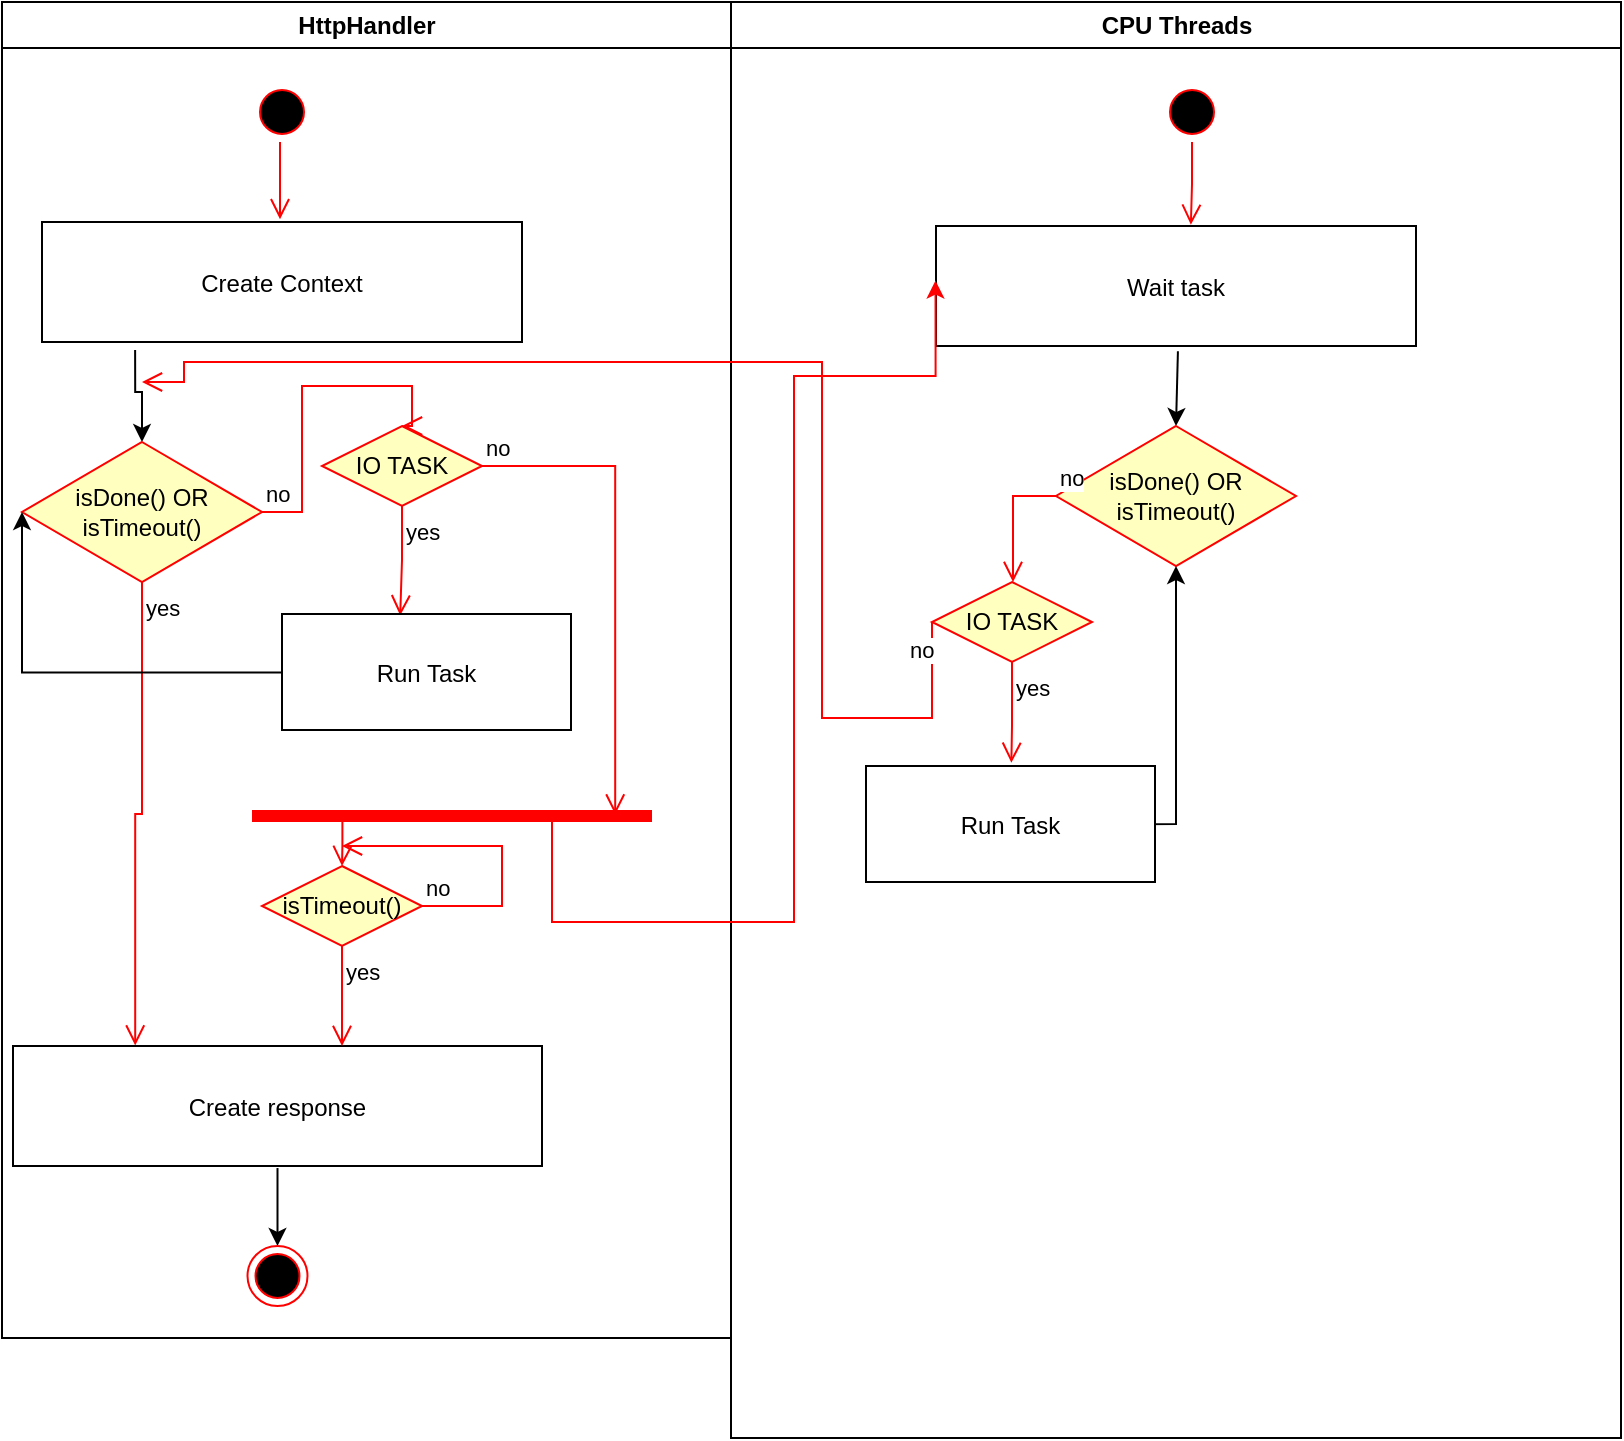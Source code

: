 <mxfile version="21.1.2" type="device">
  <diagram name="Page-1" id="e7e014a7-5840-1c2e-5031-d8a46d1fe8dd">
    <mxGraphModel dx="781" dy="515" grid="1" gridSize="10" guides="1" tooltips="1" connect="1" arrows="1" fold="1" page="1" pageScale="1" pageWidth="1169" pageHeight="826" background="none" math="0" shadow="0">
      <root>
        <mxCell id="0" />
        <mxCell id="1" parent="0" />
        <mxCell id="2" value="HttpHandler" style="swimlane;whiteSpace=wrap" parent="1" vertex="1">
          <mxGeometry x="80" y="80" width="364.5" height="668" as="geometry" />
        </mxCell>
        <mxCell id="5" value="" style="ellipse;shape=startState;fillColor=#000000;strokeColor=#ff0000;" parent="2" vertex="1">
          <mxGeometry x="125" y="40" width="30" height="30" as="geometry" />
        </mxCell>
        <mxCell id="6" value="" style="edgeStyle=elbowEdgeStyle;elbow=horizontal;verticalAlign=bottom;endArrow=open;endSize=8;strokeColor=#FF0000;endFill=1;rounded=0;entryX=0.496;entryY=-0.023;entryDx=0;entryDy=0;entryPerimeter=0;" parent="2" source="5" target="7" edge="1">
          <mxGeometry x="100" y="40" as="geometry">
            <mxPoint x="115" y="110" as="targetPoint" />
          </mxGeometry>
        </mxCell>
        <mxCell id="yyhb0AIfwNdTaXghUjok-13" style="edgeStyle=orthogonalEdgeStyle;rounded=0;orthogonalLoop=1;jettySize=auto;html=1;entryX=0.5;entryY=0;entryDx=0;entryDy=0;exitX=0.194;exitY=1.067;exitDx=0;exitDy=0;exitPerimeter=0;" edge="1" parent="2" source="7" target="yyhb0AIfwNdTaXghUjok-10">
          <mxGeometry relative="1" as="geometry">
            <mxPoint x="145.5" y="192" as="sourcePoint" />
          </mxGeometry>
        </mxCell>
        <mxCell id="7" value="Create Context" style="" parent="2" vertex="1">
          <mxGeometry x="20" y="110" width="240" height="60" as="geometry" />
        </mxCell>
        <mxCell id="yyhb0AIfwNdTaXghUjok-10" value="isDone() OR isTimeout()&lt;br&gt;" style="rhombus;whiteSpace=wrap;html=1;fontColor=#000000;fillColor=#ffffc0;strokeColor=#ff0000;" vertex="1" parent="2">
          <mxGeometry x="10" y="220" width="120" height="70" as="geometry" />
        </mxCell>
        <mxCell id="yyhb0AIfwNdTaXghUjok-11" value="no" style="edgeStyle=orthogonalEdgeStyle;html=1;align=left;verticalAlign=bottom;endArrow=open;endSize=8;strokeColor=#ff0000;rounded=0;entryX=0.5;entryY=0;entryDx=0;entryDy=0;exitX=1;exitY=0.5;exitDx=0;exitDy=0;" edge="1" source="yyhb0AIfwNdTaXghUjok-10" parent="2" target="yyhb0AIfwNdTaXghUjok-17">
          <mxGeometry x="-1" relative="1" as="geometry">
            <mxPoint x="215.5" y="232" as="targetPoint" />
            <Array as="points">
              <mxPoint x="150" y="255" />
              <mxPoint x="150" y="192" />
              <mxPoint x="205" y="192" />
              <mxPoint x="205" y="212" />
            </Array>
          </mxGeometry>
        </mxCell>
        <mxCell id="yyhb0AIfwNdTaXghUjok-12" value="yes" style="edgeStyle=orthogonalEdgeStyle;html=1;align=left;verticalAlign=top;endArrow=open;endSize=8;strokeColor=#ff0000;rounded=0;entryX=0.231;entryY=-0.004;entryDx=0;entryDy=0;entryPerimeter=0;" edge="1" source="yyhb0AIfwNdTaXghUjok-10" parent="2" target="yyhb0AIfwNdTaXghUjok-14">
          <mxGeometry x="-1" relative="1" as="geometry">
            <mxPoint x="75.5" y="312" as="targetPoint" />
          </mxGeometry>
        </mxCell>
        <mxCell id="yyhb0AIfwNdTaXghUjok-16" style="edgeStyle=orthogonalEdgeStyle;rounded=0;orthogonalLoop=1;jettySize=auto;html=1;entryX=0.5;entryY=0;entryDx=0;entryDy=0;exitX=0.5;exitY=1.017;exitDx=0;exitDy=0;exitPerimeter=0;" edge="1" parent="2" source="yyhb0AIfwNdTaXghUjok-14" target="yyhb0AIfwNdTaXghUjok-15">
          <mxGeometry relative="1" as="geometry" />
        </mxCell>
        <mxCell id="yyhb0AIfwNdTaXghUjok-14" value="Create response" style="" vertex="1" parent="2">
          <mxGeometry x="5.5" y="522" width="264.5" height="60" as="geometry" />
        </mxCell>
        <mxCell id="yyhb0AIfwNdTaXghUjok-15" value="" style="ellipse;html=1;shape=endState;fillColor=#000000;strokeColor=#ff0000;" vertex="1" parent="2">
          <mxGeometry x="122.75" y="622" width="30" height="30" as="geometry" />
        </mxCell>
        <mxCell id="yyhb0AIfwNdTaXghUjok-17" value="IO TASK" style="rhombus;whiteSpace=wrap;html=1;fontColor=#000000;fillColor=#ffffc0;strokeColor=#ff0000;" vertex="1" parent="2">
          <mxGeometry x="160" y="212" width="80" height="40" as="geometry" />
        </mxCell>
        <mxCell id="yyhb0AIfwNdTaXghUjok-18" value="no" style="edgeStyle=orthogonalEdgeStyle;html=1;align=left;verticalAlign=bottom;endArrow=open;endSize=8;strokeColor=#ff0000;rounded=0;entryX=0.908;entryY=0.427;entryDx=0;entryDy=0;entryPerimeter=0;" edge="1" source="yyhb0AIfwNdTaXghUjok-17" parent="2" target="yyhb0AIfwNdTaXghUjok-45">
          <mxGeometry x="-1" relative="1" as="geometry">
            <mxPoint x="305" y="272" as="targetPoint" />
            <Array as="points">
              <mxPoint x="307" y="232" />
            </Array>
          </mxGeometry>
        </mxCell>
        <mxCell id="yyhb0AIfwNdTaXghUjok-19" value="yes" style="edgeStyle=orthogonalEdgeStyle;html=1;align=left;verticalAlign=top;endArrow=open;endSize=8;strokeColor=#ff0000;rounded=0;entryX=0.409;entryY=0.013;entryDx=0;entryDy=0;entryPerimeter=0;" edge="1" source="yyhb0AIfwNdTaXghUjok-17" parent="2" target="yyhb0AIfwNdTaXghUjok-20">
          <mxGeometry x="-1" relative="1" as="geometry">
            <mxPoint x="165" y="352" as="targetPoint" />
          </mxGeometry>
        </mxCell>
        <mxCell id="yyhb0AIfwNdTaXghUjok-20" value="Run Task" style="" vertex="1" parent="2">
          <mxGeometry x="140" y="306" width="144.5" height="58" as="geometry" />
        </mxCell>
        <mxCell id="yyhb0AIfwNdTaXghUjok-21" style="edgeStyle=orthogonalEdgeStyle;rounded=0;orthogonalLoop=1;jettySize=auto;html=1;entryX=0;entryY=0.5;entryDx=0;entryDy=0;exitX=-0.002;exitY=0.505;exitDx=0;exitDy=0;exitPerimeter=0;" edge="1" parent="2" source="yyhb0AIfwNdTaXghUjok-20" target="yyhb0AIfwNdTaXghUjok-10">
          <mxGeometry relative="1" as="geometry">
            <Array as="points">
              <mxPoint x="10" y="335" />
            </Array>
          </mxGeometry>
        </mxCell>
        <mxCell id="yyhb0AIfwNdTaXghUjok-45" value="" style="shape=line;html=1;strokeWidth=6;strokeColor=#ff0000;" vertex="1" parent="2">
          <mxGeometry x="125" y="402" width="200" height="10" as="geometry" />
        </mxCell>
        <mxCell id="yyhb0AIfwNdTaXghUjok-46" value="" style="edgeStyle=orthogonalEdgeStyle;html=1;verticalAlign=bottom;endArrow=open;endSize=8;strokeColor=#ff0000;rounded=0;entryX=0.5;entryY=0;entryDx=0;entryDy=0;exitX=0.226;exitY=0.508;exitDx=0;exitDy=0;exitPerimeter=0;" edge="1" source="yyhb0AIfwNdTaXghUjok-45" parent="2" target="yyhb0AIfwNdTaXghUjok-47">
          <mxGeometry relative="1" as="geometry">
            <mxPoint x="225" y="482" as="targetPoint" />
          </mxGeometry>
        </mxCell>
        <mxCell id="yyhb0AIfwNdTaXghUjok-47" value="isTimeout()" style="rhombus;whiteSpace=wrap;html=1;fontColor=#000000;fillColor=#ffffc0;strokeColor=#ff0000;" vertex="1" parent="2">
          <mxGeometry x="130" y="432" width="80" height="40" as="geometry" />
        </mxCell>
        <mxCell id="yyhb0AIfwNdTaXghUjok-48" value="no" style="edgeStyle=orthogonalEdgeStyle;html=1;align=left;verticalAlign=bottom;endArrow=open;endSize=8;strokeColor=#ff0000;rounded=0;" edge="1" source="yyhb0AIfwNdTaXghUjok-47" parent="2">
          <mxGeometry x="-1" relative="1" as="geometry">
            <mxPoint x="170" y="422" as="targetPoint" />
            <Array as="points">
              <mxPoint x="250" y="422" />
            </Array>
          </mxGeometry>
        </mxCell>
        <mxCell id="yyhb0AIfwNdTaXghUjok-49" value="yes" style="edgeStyle=orthogonalEdgeStyle;html=1;align=left;verticalAlign=top;endArrow=open;endSize=8;strokeColor=#ff0000;rounded=0;" edge="1" source="yyhb0AIfwNdTaXghUjok-47" parent="2">
          <mxGeometry x="-1" relative="1" as="geometry">
            <mxPoint x="170" y="522" as="targetPoint" />
          </mxGeometry>
        </mxCell>
        <mxCell id="3" value="CPU Threads" style="swimlane;whiteSpace=wrap;fillColor=#FFFFFF;" parent="1" vertex="1">
          <mxGeometry x="444.5" y="80" width="445" height="718" as="geometry" />
        </mxCell>
        <mxCell id="yyhb0AIfwNdTaXghUjok-31" value="" style="ellipse;html=1;shape=startState;fillColor=#000000;strokeColor=#ff0000;" vertex="1" parent="3">
          <mxGeometry x="215.5" y="40" width="30" height="30" as="geometry" />
        </mxCell>
        <mxCell id="yyhb0AIfwNdTaXghUjok-32" value="" style="edgeStyle=orthogonalEdgeStyle;html=1;verticalAlign=bottom;endArrow=open;endSize=8;strokeColor=#ff0000;rounded=0;entryX=0.531;entryY=-0.01;entryDx=0;entryDy=0;entryPerimeter=0;" edge="1" source="yyhb0AIfwNdTaXghUjok-31" parent="3" target="yyhb0AIfwNdTaXghUjok-33">
          <mxGeometry relative="1" as="geometry">
            <mxPoint x="230.5" y="130" as="targetPoint" />
          </mxGeometry>
        </mxCell>
        <mxCell id="yyhb0AIfwNdTaXghUjok-35" style="edgeStyle=orthogonalEdgeStyle;rounded=0;orthogonalLoop=1;jettySize=auto;html=1;entryX=0.5;entryY=0;entryDx=0;entryDy=0;exitX=0.504;exitY=1.044;exitDx=0;exitDy=0;exitPerimeter=0;" edge="1" parent="3" source="yyhb0AIfwNdTaXghUjok-33" target="yyhb0AIfwNdTaXghUjok-34">
          <mxGeometry relative="1" as="geometry" />
        </mxCell>
        <mxCell id="yyhb0AIfwNdTaXghUjok-33" value="Wait task" style="" vertex="1" parent="3">
          <mxGeometry x="102.5" y="112" width="240" height="60" as="geometry" />
        </mxCell>
        <mxCell id="yyhb0AIfwNdTaXghUjok-34" value="isDone() OR isTimeout()&lt;br&gt;" style="rhombus;whiteSpace=wrap;html=1;fontColor=#000000;fillColor=#ffffc0;strokeColor=#ff0000;" vertex="1" parent="3">
          <mxGeometry x="162.5" y="212" width="120" height="70" as="geometry" />
        </mxCell>
        <mxCell id="yyhb0AIfwNdTaXghUjok-36" value="no" style="edgeStyle=orthogonalEdgeStyle;html=1;align=left;verticalAlign=bottom;endArrow=open;endSize=8;strokeColor=#ff0000;rounded=0;exitX=0;exitY=0.5;exitDx=0;exitDy=0;entryX=0.5;entryY=0;entryDx=0;entryDy=0;" edge="1" parent="3" source="yyhb0AIfwNdTaXghUjok-34" target="yyhb0AIfwNdTaXghUjok-37">
          <mxGeometry x="-1" relative="1" as="geometry">
            <mxPoint x="345.5" y="272" as="targetPoint" />
            <mxPoint x="295.5" y="262" as="sourcePoint" />
            <Array as="points">
              <mxPoint x="141" y="247" />
              <mxPoint x="141" y="290" />
            </Array>
          </mxGeometry>
        </mxCell>
        <mxCell id="yyhb0AIfwNdTaXghUjok-37" value="IO TASK" style="rhombus;whiteSpace=wrap;html=1;fontColor=#000000;fillColor=#ffffc0;strokeColor=#ff0000;" vertex="1" parent="3">
          <mxGeometry x="100.5" y="290" width="80" height="40" as="geometry" />
        </mxCell>
        <mxCell id="yyhb0AIfwNdTaXghUjok-42" style="edgeStyle=orthogonalEdgeStyle;rounded=0;orthogonalLoop=1;jettySize=auto;html=1;entryX=0.5;entryY=1;entryDx=0;entryDy=0;exitX=0.001;exitY=0.517;exitDx=0;exitDy=0;exitPerimeter=0;" edge="1" parent="3" source="yyhb0AIfwNdTaXghUjok-38" target="yyhb0AIfwNdTaXghUjok-34">
          <mxGeometry relative="1" as="geometry">
            <Array as="points">
              <mxPoint x="223" y="411" />
            </Array>
          </mxGeometry>
        </mxCell>
        <mxCell id="yyhb0AIfwNdTaXghUjok-38" value="Run Task" style="" vertex="1" parent="3">
          <mxGeometry x="67.5" y="382" width="144.5" height="58" as="geometry" />
        </mxCell>
        <mxCell id="yyhb0AIfwNdTaXghUjok-41" value="yes" style="edgeStyle=orthogonalEdgeStyle;html=1;align=left;verticalAlign=top;endArrow=open;endSize=8;strokeColor=#ff0000;rounded=0;exitX=0.5;exitY=1;exitDx=0;exitDy=0;entryX=0.503;entryY=-0.027;entryDx=0;entryDy=0;entryPerimeter=0;" edge="1" parent="3" source="yyhb0AIfwNdTaXghUjok-37" target="yyhb0AIfwNdTaXghUjok-38">
          <mxGeometry x="-1" relative="1" as="geometry">
            <mxPoint x="365.5" y="342" as="targetPoint" />
            <mxPoint x="65.5" y="352" as="sourcePoint" />
            <Array as="points">
              <mxPoint x="140" y="362" />
              <mxPoint x="140" y="362" />
            </Array>
          </mxGeometry>
        </mxCell>
        <mxCell id="yyhb0AIfwNdTaXghUjok-44" value="no" style="edgeStyle=orthogonalEdgeStyle;html=1;align=left;verticalAlign=bottom;endArrow=open;endSize=8;strokeColor=#ff0000;rounded=0;exitX=0;exitY=0.5;exitDx=0;exitDy=0;" edge="1" parent="1" source="yyhb0AIfwNdTaXghUjok-37">
          <mxGeometry x="-0.927" y="-13" relative="1" as="geometry">
            <mxPoint x="150" y="270" as="targetPoint" />
            <mxPoint x="563" y="510" as="sourcePoint" />
            <Array as="points">
              <mxPoint x="490" y="438" />
              <mxPoint x="490" y="260" />
              <mxPoint x="171" y="260" />
            </Array>
            <mxPoint as="offset" />
          </mxGeometry>
        </mxCell>
        <mxCell id="yyhb0AIfwNdTaXghUjok-50" style="edgeStyle=orthogonalEdgeStyle;rounded=0;orthogonalLoop=1;jettySize=auto;html=1;entryX=-0.001;entryY=0.455;entryDx=0;entryDy=0;entryPerimeter=0;exitX=0.75;exitY=0.5;exitDx=0;exitDy=0;exitPerimeter=0;strokeColor=#FF0000;" edge="1" parent="1" source="yyhb0AIfwNdTaXghUjok-45" target="yyhb0AIfwNdTaXghUjok-33">
          <mxGeometry relative="1" as="geometry">
            <Array as="points">
              <mxPoint x="355" y="540" />
              <mxPoint x="476" y="540" />
              <mxPoint x="476" y="267" />
            </Array>
          </mxGeometry>
        </mxCell>
      </root>
    </mxGraphModel>
  </diagram>
</mxfile>
